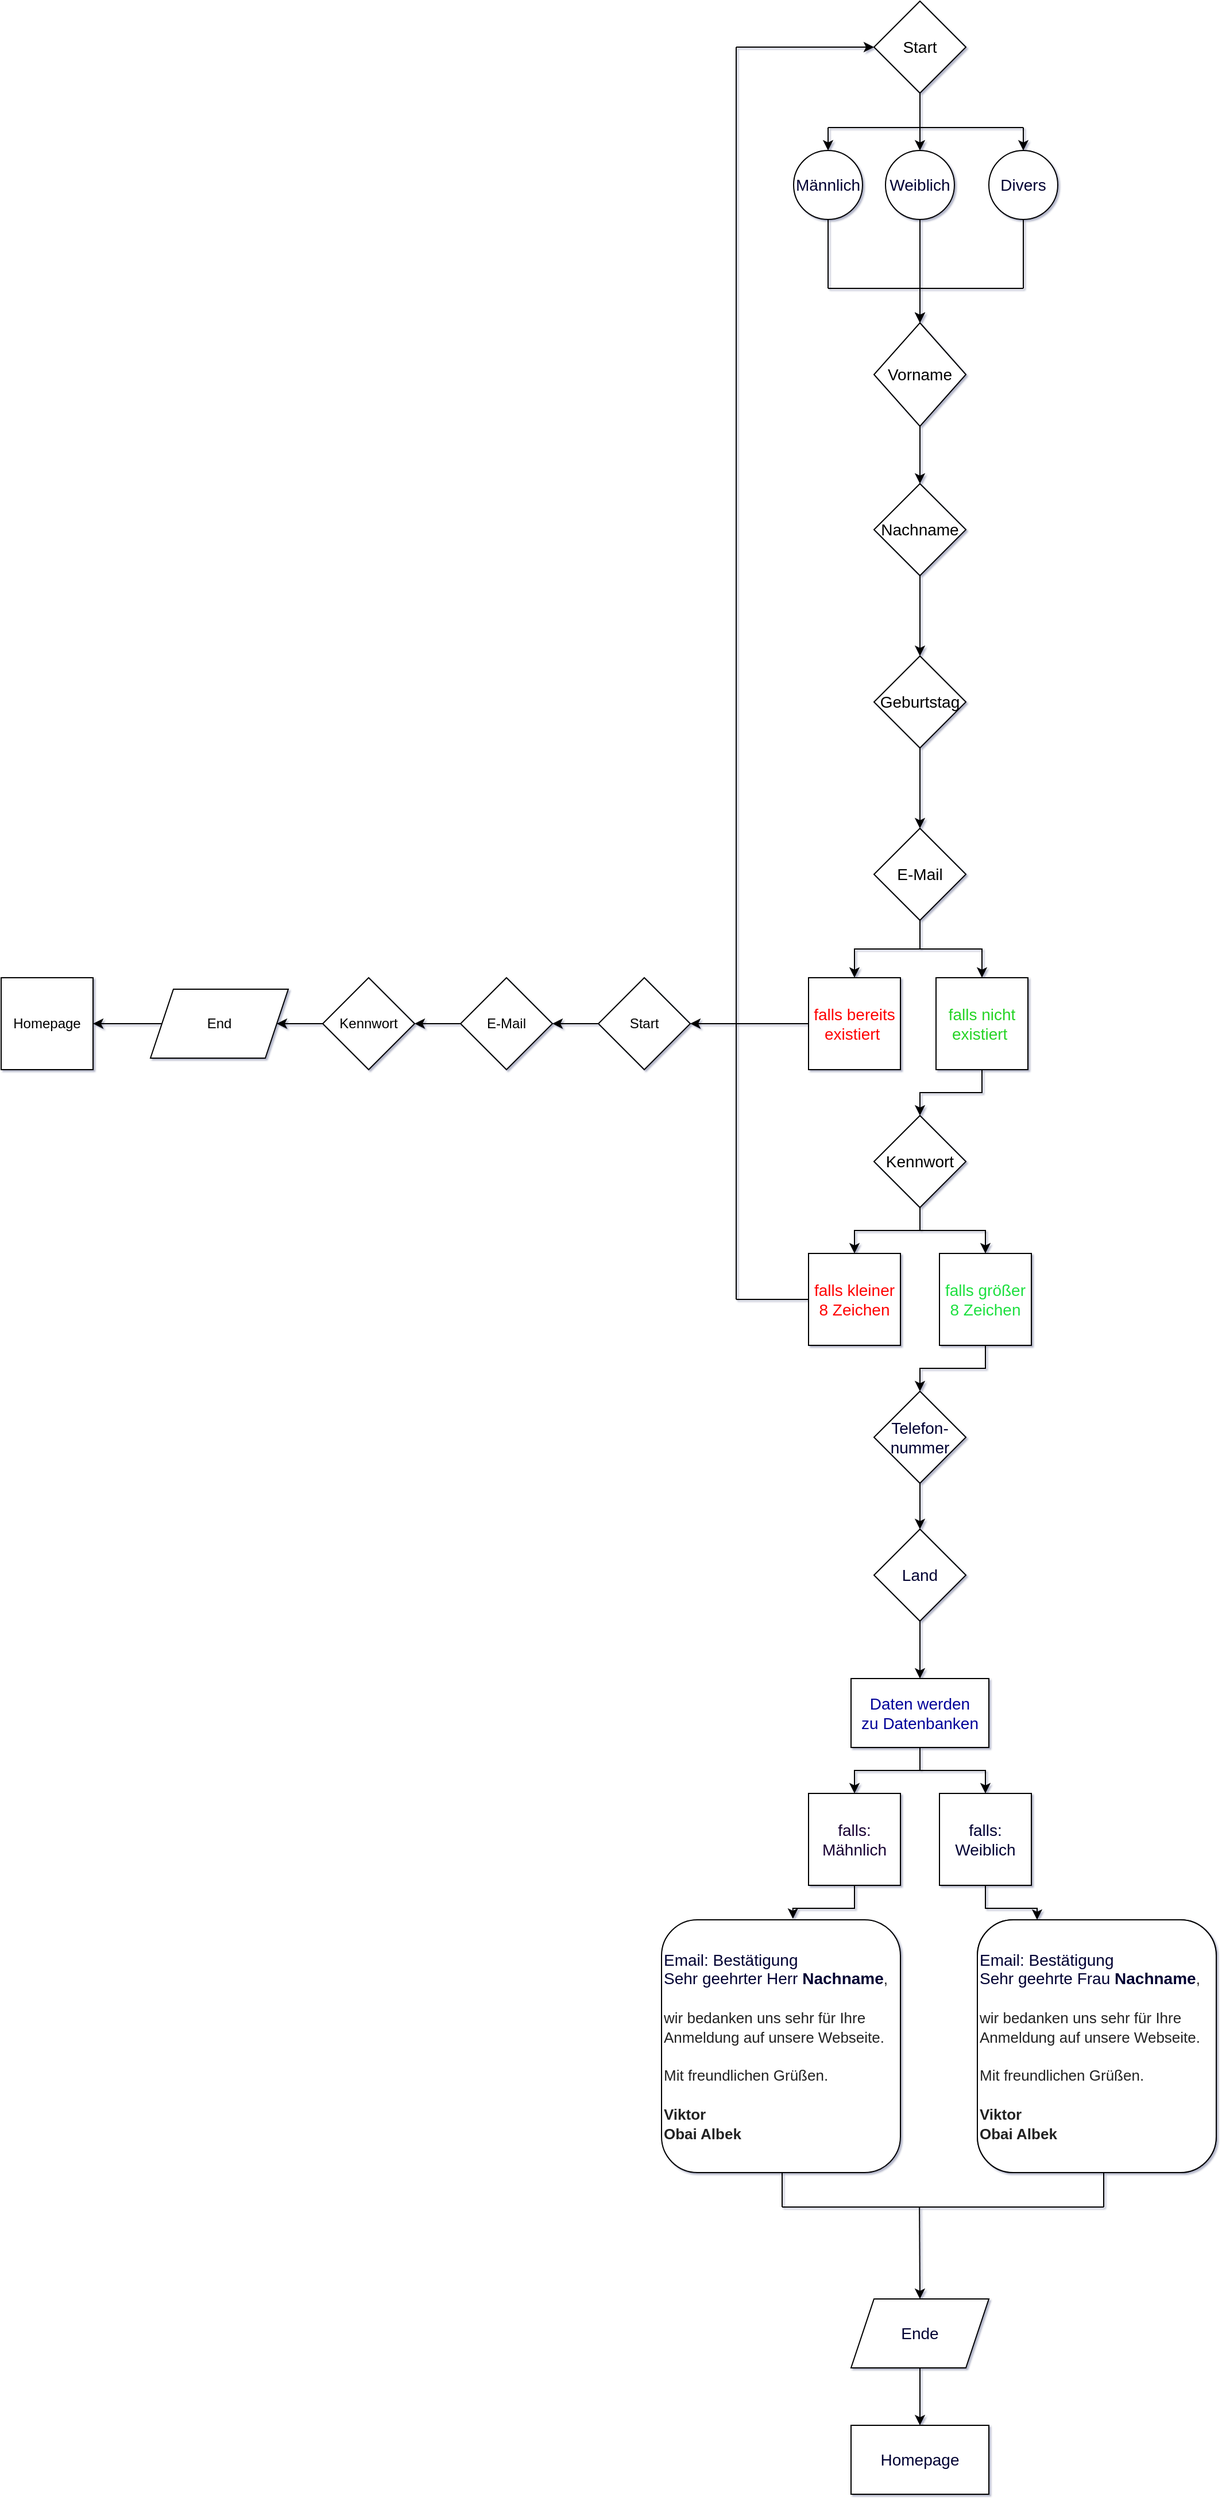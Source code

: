 <mxfile version="20.8.23" type="device"><diagram name="Seite-1" id="-oFXDpAI1cBCqiCTR_pP"><mxGraphModel dx="2901" dy="1116" grid="1" gridSize="10" guides="1" tooltips="1" connect="1" arrows="1" fold="1" page="1" pageScale="1" pageWidth="827" pageHeight="1169" background="#ffffff" math="0" shadow="1"><root><mxCell id="0"/><mxCell id="1" parent="0"/><mxCell id="PE79YM3tJrx-7678O9CF-1" value="Start" style="rhombus;whiteSpace=wrap;html=1;strokeWidth=1;align=center;fontSize=14;" parent="1" vertex="1"><mxGeometry x="360" y="10" width="80" height="80" as="geometry"/></mxCell><mxCell id="PE79YM3tJrx-7678O9CF-71" style="edgeStyle=orthogonalEdgeStyle;rounded=0;orthogonalLoop=1;jettySize=auto;html=1;entryX=0.5;entryY=0;entryDx=0;entryDy=0;strokeWidth=1;fontSize=14;fontColor=#000033;" parent="1" source="PE79YM3tJrx-7678O9CF-3" target="PE79YM3tJrx-7678O9CF-5" edge="1"><mxGeometry relative="1" as="geometry"/></mxCell><mxCell id="PE79YM3tJrx-7678O9CF-3" value="Vorname" style="rhombus;whiteSpace=wrap;html=1;strokeWidth=1;align=center;fontSize=14;" parent="1" vertex="1"><mxGeometry x="360" y="290" width="80" height="90" as="geometry"/></mxCell><mxCell id="PE79YM3tJrx-7678O9CF-72" style="edgeStyle=orthogonalEdgeStyle;rounded=0;orthogonalLoop=1;jettySize=auto;html=1;entryX=0.5;entryY=0;entryDx=0;entryDy=0;strokeWidth=1;fontSize=14;fontColor=#000033;" parent="1" source="PE79YM3tJrx-7678O9CF-5" target="PE79YM3tJrx-7678O9CF-8" edge="1"><mxGeometry relative="1" as="geometry"/></mxCell><mxCell id="PE79YM3tJrx-7678O9CF-5" value="Nachname" style="rhombus;whiteSpace=wrap;html=1;strokeWidth=1;align=center;fontSize=14;" parent="1" vertex="1"><mxGeometry x="360" y="430" width="80" height="80" as="geometry"/></mxCell><mxCell id="PE79YM3tJrx-7678O9CF-73" style="edgeStyle=orthogonalEdgeStyle;rounded=0;orthogonalLoop=1;jettySize=auto;html=1;entryX=0.5;entryY=0;entryDx=0;entryDy=0;strokeWidth=1;fontSize=14;fontColor=#000033;" parent="1" source="PE79YM3tJrx-7678O9CF-8" target="PE79YM3tJrx-7678O9CF-11" edge="1"><mxGeometry relative="1" as="geometry"/></mxCell><mxCell id="PE79YM3tJrx-7678O9CF-8" value="Geburtstag" style="rhombus;whiteSpace=wrap;html=1;strokeWidth=1;align=center;fontSize=14;" parent="1" vertex="1"><mxGeometry x="360" y="580" width="80" height="80" as="geometry"/></mxCell><mxCell id="PE79YM3tJrx-7678O9CF-74" style="edgeStyle=orthogonalEdgeStyle;rounded=0;orthogonalLoop=1;jettySize=auto;html=1;entryX=0.5;entryY=0;entryDx=0;entryDy=0;strokeWidth=1;fontSize=14;fontColor=#000033;" parent="1" source="PE79YM3tJrx-7678O9CF-11" target="PE79YM3tJrx-7678O9CF-14" edge="1"><mxGeometry relative="1" as="geometry"/></mxCell><mxCell id="PE79YM3tJrx-7678O9CF-75" style="edgeStyle=orthogonalEdgeStyle;rounded=0;orthogonalLoop=1;jettySize=auto;html=1;exitX=0.5;exitY=1;exitDx=0;exitDy=0;entryX=0.5;entryY=0;entryDx=0;entryDy=0;strokeWidth=1;fontSize=14;fontColor=#000033;" parent="1" source="PE79YM3tJrx-7678O9CF-11" target="PE79YM3tJrx-7678O9CF-13" edge="1"><mxGeometry relative="1" as="geometry"/></mxCell><mxCell id="PE79YM3tJrx-7678O9CF-11" value="E-Mail" style="rhombus;whiteSpace=wrap;html=1;strokeWidth=1;align=center;fontSize=14;" parent="1" vertex="1"><mxGeometry x="360" y="730" width="80" height="80" as="geometry"/></mxCell><mxCell id="VddDn0__LDwCZML_qzo3-3" style="edgeStyle=orthogonalEdgeStyle;rounded=0;orthogonalLoop=1;jettySize=auto;html=1;" edge="1" parent="1" source="PE79YM3tJrx-7678O9CF-13"><mxGeometry relative="1" as="geometry"><mxPoint x="200" y="900" as="targetPoint"/></mxGeometry></mxCell><mxCell id="PE79YM3tJrx-7678O9CF-13" value="&lt;font color=&quot;#ff0000&quot;&gt;falls bereits existiert&amp;nbsp;&lt;/font&gt;" style="whiteSpace=wrap;html=1;aspect=fixed;strokeWidth=1;align=center;fontSize=14;" parent="1" vertex="1"><mxGeometry x="303" y="860" width="80" height="80" as="geometry"/></mxCell><mxCell id="PE79YM3tJrx-7678O9CF-76" style="edgeStyle=orthogonalEdgeStyle;rounded=0;orthogonalLoop=1;jettySize=auto;html=1;entryX=0.5;entryY=0;entryDx=0;entryDy=0;strokeWidth=1;fontSize=14;fontColor=#000033;" parent="1" source="PE79YM3tJrx-7678O9CF-14" target="PE79YM3tJrx-7678O9CF-19" edge="1"><mxGeometry relative="1" as="geometry"/></mxCell><mxCell id="PE79YM3tJrx-7678O9CF-14" value="&lt;font color=&quot;#25d425&quot;&gt;falls nicht existiert&amp;nbsp;&lt;/font&gt;" style="whiteSpace=wrap;html=1;aspect=fixed;strokeWidth=1;align=center;fontSize=14;" parent="1" vertex="1"><mxGeometry x="414" y="860" width="80" height="80" as="geometry"/></mxCell><mxCell id="PE79YM3tJrx-7678O9CF-78" style="edgeStyle=orthogonalEdgeStyle;rounded=0;orthogonalLoop=1;jettySize=auto;html=1;entryX=0.5;entryY=0;entryDx=0;entryDy=0;strokeWidth=1;fontSize=14;fontColor=#000033;" parent="1" source="PE79YM3tJrx-7678O9CF-19" target="PE79YM3tJrx-7678O9CF-20" edge="1"><mxGeometry relative="1" as="geometry"/></mxCell><mxCell id="PE79YM3tJrx-7678O9CF-79" style="edgeStyle=orthogonalEdgeStyle;rounded=0;orthogonalLoop=1;jettySize=auto;html=1;exitX=0.5;exitY=1;exitDx=0;exitDy=0;entryX=0.5;entryY=0;entryDx=0;entryDy=0;strokeWidth=1;fontSize=14;fontColor=#000033;" parent="1" source="PE79YM3tJrx-7678O9CF-19" target="PE79YM3tJrx-7678O9CF-21" edge="1"><mxGeometry relative="1" as="geometry"/></mxCell><mxCell id="PE79YM3tJrx-7678O9CF-19" value="Kennwort" style="rhombus;whiteSpace=wrap;html=1;strokeWidth=1;align=center;fontSize=14;" parent="1" vertex="1"><mxGeometry x="360" y="980" width="80" height="80" as="geometry"/></mxCell><mxCell id="PE79YM3tJrx-7678O9CF-80" style="edgeStyle=orthogonalEdgeStyle;rounded=0;orthogonalLoop=1;jettySize=auto;html=1;strokeWidth=1;fontSize=14;fontColor=#000033;" parent="1" source="PE79YM3tJrx-7678O9CF-20" target="PE79YM3tJrx-7678O9CF-32" edge="1"><mxGeometry relative="1" as="geometry"/></mxCell><mxCell id="PE79YM3tJrx-7678O9CF-20" value="&lt;font color=&quot;#1fe03f&quot;&gt;falls größer 8 Zeichen&lt;/font&gt;" style="whiteSpace=wrap;html=1;aspect=fixed;strokeWidth=1;fontSize=14;" parent="1" vertex="1"><mxGeometry x="417" y="1100" width="80" height="80" as="geometry"/></mxCell><mxCell id="PE79YM3tJrx-7678O9CF-21" value="&lt;font color=&quot;#ff0000&quot;&gt;falls kleiner 8 Zeichen&lt;/font&gt;" style="whiteSpace=wrap;html=1;aspect=fixed;strokeWidth=1;fontSize=14;" parent="1" vertex="1"><mxGeometry x="303" y="1100" width="80" height="80" as="geometry"/></mxCell><mxCell id="PE79YM3tJrx-7678O9CF-28" value="" style="endArrow=none;html=1;rounded=0;strokeWidth=1;fontSize=14;fontColor=#1fe03f;" parent="1" edge="1"><mxGeometry width="50" height="50" relative="1" as="geometry"><mxPoint x="240" y="50" as="sourcePoint"/><mxPoint x="240" y="1140" as="targetPoint"/></mxGeometry></mxCell><mxCell id="PE79YM3tJrx-7678O9CF-29" value="" style="endArrow=classic;html=1;rounded=0;strokeWidth=1;fontSize=14;fontColor=#1fe03f;" parent="1" edge="1"><mxGeometry width="50" height="50" relative="1" as="geometry"><mxPoint x="240" y="40" as="sourcePoint"/><mxPoint x="240" y="40" as="targetPoint"/></mxGeometry></mxCell><mxCell id="PE79YM3tJrx-7678O9CF-30" value="" style="endArrow=classic;html=1;rounded=0;strokeWidth=1;fontSize=14;fontColor=#1fe03f;" parent="1" target="PE79YM3tJrx-7678O9CF-1" edge="1"><mxGeometry width="50" height="50" relative="1" as="geometry"><mxPoint x="240" y="50" as="sourcePoint"/><mxPoint x="290" as="targetPoint"/></mxGeometry></mxCell><mxCell id="PE79YM3tJrx-7678O9CF-81" style="edgeStyle=orthogonalEdgeStyle;rounded=0;orthogonalLoop=1;jettySize=auto;html=1;strokeWidth=1;fontSize=14;fontColor=#000033;" parent="1" source="PE79YM3tJrx-7678O9CF-32" target="PE79YM3tJrx-7678O9CF-34" edge="1"><mxGeometry relative="1" as="geometry"/></mxCell><mxCell id="PE79YM3tJrx-7678O9CF-32" value="&lt;font color=&quot;#000033&quot;&gt;Telefon-&lt;br&gt;nummer&lt;/font&gt;" style="rhombus;whiteSpace=wrap;html=1;strokeWidth=1;fontSize=14;fontColor=#1fe03f;" parent="1" vertex="1"><mxGeometry x="360" y="1220" width="80" height="80" as="geometry"/></mxCell><mxCell id="PE79YM3tJrx-7678O9CF-82" style="edgeStyle=orthogonalEdgeStyle;rounded=0;orthogonalLoop=1;jettySize=auto;html=1;entryX=0.5;entryY=0;entryDx=0;entryDy=0;strokeWidth=1;fontSize=14;fontColor=#000033;" parent="1" source="PE79YM3tJrx-7678O9CF-34" target="PE79YM3tJrx-7678O9CF-35" edge="1"><mxGeometry relative="1" as="geometry"/></mxCell><mxCell id="PE79YM3tJrx-7678O9CF-34" value="Land" style="rhombus;whiteSpace=wrap;html=1;strokeWidth=1;fontSize=14;fontColor=#000033;" parent="1" vertex="1"><mxGeometry x="360" y="1340" width="80" height="80" as="geometry"/></mxCell><mxCell id="PE79YM3tJrx-7678O9CF-87" style="edgeStyle=orthogonalEdgeStyle;rounded=0;orthogonalLoop=1;jettySize=auto;html=1;entryX=0.5;entryY=0;entryDx=0;entryDy=0;strokeWidth=1;fontSize=14;fontColor=#000033;exitX=0.5;exitY=1;exitDx=0;exitDy=0;" parent="1" source="PE79YM3tJrx-7678O9CF-35" target="PE79YM3tJrx-7678O9CF-85" edge="1"><mxGeometry relative="1" as="geometry"/></mxCell><mxCell id="PE79YM3tJrx-7678O9CF-88" style="edgeStyle=orthogonalEdgeStyle;rounded=0;orthogonalLoop=1;jettySize=auto;html=1;entryX=0.5;entryY=0;entryDx=0;entryDy=0;strokeWidth=1;fontSize=14;fontColor=#000033;" parent="1" source="PE79YM3tJrx-7678O9CF-35" target="PE79YM3tJrx-7678O9CF-86" edge="1"><mxGeometry relative="1" as="geometry"/></mxCell><mxCell id="PE79YM3tJrx-7678O9CF-35" value="&lt;font color=&quot;#000099&quot;&gt;Daten werden&lt;br&gt;zu Datenbanken&lt;/font&gt;" style="rounded=0;whiteSpace=wrap;html=1;strokeWidth=1;fontSize=14;fontColor=#000033;" parent="1" vertex="1"><mxGeometry x="340" y="1470" width="120" height="60" as="geometry"/></mxCell><mxCell id="PE79YM3tJrx-7678O9CF-38" value="&lt;div style=&quot;&quot;&gt;&lt;span style=&quot;background-color: initial;&quot;&gt;Email: Bestätigung&amp;nbsp;&lt;/span&gt;&lt;/div&gt;Sehr geehrter Herr &lt;b&gt;Nachname&lt;/b&gt;&lt;span style=&quot;color: rgb(34, 34, 34); font-family: Arial, Helvetica, sans-serif; font-size: small; background-color: rgb(255, 255, 255);&quot;&gt;,&lt;/span&gt;&lt;br style=&quot;color: rgb(34, 34, 34); font-family: Arial, Helvetica, sans-serif; font-size: small; background-color: rgb(255, 255, 255);&quot;&gt;&lt;br style=&quot;color: rgb(34, 34, 34); font-family: Arial, Helvetica, sans-serif; font-size: small; background-color: rgb(255, 255, 255);&quot;&gt;&lt;span style=&quot;color: rgb(34, 34, 34); font-family: Arial, Helvetica, sans-serif; font-size: small; background-color: rgb(255, 255, 255);&quot;&gt;wir bedanken uns sehr für Ihre Anmeldung auf unsere Webseite.&lt;/span&gt;&lt;br style=&quot;color: rgb(34, 34, 34); font-family: Arial, Helvetica, sans-serif; font-size: small; background-color: rgb(255, 255, 255);&quot;&gt;&lt;br style=&quot;color: rgb(34, 34, 34); font-family: Arial, Helvetica, sans-serif; font-size: small; background-color: rgb(255, 255, 255);&quot;&gt;&lt;span style=&quot;color: rgb(34, 34, 34); font-family: Arial, Helvetica, sans-serif; font-size: small; background-color: rgb(255, 255, 255);&quot;&gt;Mit freundlichen Grüßen.&lt;/span&gt;&lt;br style=&quot;color: rgb(34, 34, 34); font-family: Arial, Helvetica, sans-serif; font-size: small; background-color: rgb(255, 255, 255);&quot;&gt;&lt;br style=&quot;color: rgb(34, 34, 34); font-family: Arial, Helvetica, sans-serif; font-size: small; background-color: rgb(255, 255, 255);&quot;&gt;&lt;strong style=&quot;color: rgb(34, 34, 34); font-family: Arial, Helvetica, sans-serif; font-size: small; background-color: rgb(255, 255, 255);&quot;&gt;Viktor&lt;br&gt;Obai Albek&lt;/strong&gt;" style="rounded=1;whiteSpace=wrap;html=1;strokeWidth=1;fontSize=14;fontColor=#000033;align=left;verticalAlign=middle;horizontal=1;" parent="1" vertex="1"><mxGeometry x="175" y="1680" width="208" height="220" as="geometry"/></mxCell><mxCell id="PE79YM3tJrx-7678O9CF-39" value="Männlich" style="ellipse;whiteSpace=wrap;html=1;strokeWidth=1;fontSize=14;fontColor=#000033;" parent="1" vertex="1"><mxGeometry x="290" y="140" width="60" height="60" as="geometry"/></mxCell><mxCell id="PE79YM3tJrx-7678O9CF-43" value="Divers" style="ellipse;whiteSpace=wrap;html=1;strokeWidth=1;fontSize=14;fontColor=#000033;" parent="1" vertex="1"><mxGeometry x="460" y="140" width="60" height="60" as="geometry"/></mxCell><mxCell id="PE79YM3tJrx-7678O9CF-67" style="edgeStyle=orthogonalEdgeStyle;rounded=0;orthogonalLoop=1;jettySize=auto;html=1;strokeWidth=1;fontSize=14;fontColor=#000033;" parent="1" source="PE79YM3tJrx-7678O9CF-46" edge="1"><mxGeometry relative="1" as="geometry"><mxPoint x="400" y="290" as="targetPoint"/></mxGeometry></mxCell><mxCell id="PE79YM3tJrx-7678O9CF-46" value="Weiblich" style="ellipse;whiteSpace=wrap;html=1;strokeWidth=1;fontSize=14;fontColor=#000033;" parent="1" vertex="1"><mxGeometry x="370" y="140" width="60" height="60" as="geometry"/></mxCell><mxCell id="PE79YM3tJrx-7678O9CF-54" value="" style="endArrow=none;html=1;rounded=0;strokeWidth=1;fontSize=14;fontColor=#000033;" parent="1" edge="1"><mxGeometry width="50" height="50" relative="1" as="geometry"><mxPoint x="400" y="120" as="sourcePoint"/><mxPoint x="400" y="90" as="targetPoint"/></mxGeometry></mxCell><mxCell id="PE79YM3tJrx-7678O9CF-55" value="" style="endArrow=none;html=1;rounded=0;strokeWidth=1;fontSize=14;fontColor=#000033;" parent="1" edge="1"><mxGeometry width="50" height="50" relative="1" as="geometry"><mxPoint x="320" y="120" as="sourcePoint"/><mxPoint x="490" y="120" as="targetPoint"/></mxGeometry></mxCell><mxCell id="PE79YM3tJrx-7678O9CF-56" value="" style="endArrow=classic;html=1;rounded=0;strokeWidth=1;fontSize=14;fontColor=#000033;entryX=0.5;entryY=0;entryDx=0;entryDy=0;" parent="1" target="PE79YM3tJrx-7678O9CF-39" edge="1"><mxGeometry width="50" height="50" relative="1" as="geometry"><mxPoint x="320" y="120" as="sourcePoint"/><mxPoint x="470" y="280" as="targetPoint"/></mxGeometry></mxCell><mxCell id="PE79YM3tJrx-7678O9CF-59" value="" style="endArrow=classic;html=1;rounded=0;strokeWidth=1;fontSize=14;fontColor=#000033;entryX=0.5;entryY=0;entryDx=0;entryDy=0;" parent="1" target="PE79YM3tJrx-7678O9CF-46" edge="1"><mxGeometry width="50" height="50" relative="1" as="geometry"><mxPoint x="400" y="120" as="sourcePoint"/><mxPoint x="450" y="70" as="targetPoint"/></mxGeometry></mxCell><mxCell id="PE79YM3tJrx-7678O9CF-61" value="" style="endArrow=classic;html=1;rounded=0;strokeWidth=1;fontSize=14;fontColor=#000033;entryX=0.5;entryY=0;entryDx=0;entryDy=0;" parent="1" target="PE79YM3tJrx-7678O9CF-43" edge="1"><mxGeometry width="50" height="50" relative="1" as="geometry"><mxPoint x="490" y="120" as="sourcePoint"/><mxPoint x="540" y="70" as="targetPoint"/></mxGeometry></mxCell><mxCell id="PE79YM3tJrx-7678O9CF-63" value="" style="endArrow=none;html=1;rounded=0;strokeWidth=1;fontSize=14;fontColor=#000033;" parent="1" edge="1"><mxGeometry width="50" height="50" relative="1" as="geometry"><mxPoint x="320" y="260" as="sourcePoint"/><mxPoint x="320" y="200" as="targetPoint"/></mxGeometry></mxCell><mxCell id="PE79YM3tJrx-7678O9CF-64" value="" style="endArrow=none;html=1;rounded=0;strokeWidth=1;fontSize=14;fontColor=#000033;" parent="1" edge="1"><mxGeometry width="50" height="50" relative="1" as="geometry"><mxPoint x="320" y="260" as="sourcePoint"/><mxPoint x="400" y="260" as="targetPoint"/></mxGeometry></mxCell><mxCell id="PE79YM3tJrx-7678O9CF-66" value="" style="endArrow=classic;html=1;rounded=0;strokeWidth=1;fontSize=14;fontColor=#000033;entryX=0.5;entryY=0;entryDx=0;entryDy=0;" parent="1" target="PE79YM3tJrx-7678O9CF-3" edge="1"><mxGeometry width="50" height="50" relative="1" as="geometry"><mxPoint x="400" y="260" as="sourcePoint"/><mxPoint x="450" y="210" as="targetPoint"/></mxGeometry></mxCell><mxCell id="PE79YM3tJrx-7678O9CF-69" value="" style="endArrow=none;html=1;rounded=0;strokeWidth=1;fontSize=14;fontColor=#000033;" parent="1" edge="1"><mxGeometry width="50" height="50" relative="1" as="geometry"><mxPoint x="490" y="260" as="sourcePoint"/><mxPoint x="490" y="200" as="targetPoint"/></mxGeometry></mxCell><mxCell id="PE79YM3tJrx-7678O9CF-70" value="" style="endArrow=none;html=1;rounded=0;strokeWidth=1;fontSize=14;fontColor=#000033;" parent="1" edge="1"><mxGeometry width="50" height="50" relative="1" as="geometry"><mxPoint x="400" y="260" as="sourcePoint"/><mxPoint x="490" y="260" as="targetPoint"/></mxGeometry></mxCell><mxCell id="PE79YM3tJrx-7678O9CF-77" value="" style="endArrow=none;html=1;rounded=0;strokeWidth=1;fontSize=14;fontColor=#000033;entryX=0;entryY=0.5;entryDx=0;entryDy=0;" parent="1" target="PE79YM3tJrx-7678O9CF-21" edge="1"><mxGeometry width="50" height="50" relative="1" as="geometry"><mxPoint x="240" y="1140" as="sourcePoint"/><mxPoint x="290" y="1090" as="targetPoint"/></mxGeometry></mxCell><mxCell id="PE79YM3tJrx-7678O9CF-96" style="edgeStyle=orthogonalEdgeStyle;rounded=0;orthogonalLoop=1;jettySize=auto;html=1;entryX=0.55;entryY=-0.004;entryDx=0;entryDy=0;entryPerimeter=0;strokeWidth=1;fontSize=14;fontColor=#000033;" parent="1" source="PE79YM3tJrx-7678O9CF-85" target="PE79YM3tJrx-7678O9CF-38" edge="1"><mxGeometry relative="1" as="geometry"/></mxCell><mxCell id="PE79YM3tJrx-7678O9CF-85" value="&lt;span style=&quot;&quot;&gt;&lt;font color=&quot;#190033&quot;&gt;falls: Mähnlich&lt;/font&gt;&lt;/span&gt;" style="whiteSpace=wrap;html=1;aspect=fixed;labelBackgroundColor=none;strokeWidth=1;fontSize=14;fontColor=#000099;" parent="1" vertex="1"><mxGeometry x="303" y="1570" width="80" height="80" as="geometry"/></mxCell><mxCell id="PE79YM3tJrx-7678O9CF-97" style="edgeStyle=orthogonalEdgeStyle;rounded=0;orthogonalLoop=1;jettySize=auto;html=1;entryX=0.25;entryY=0;entryDx=0;entryDy=0;strokeWidth=1;fontSize=14;fontColor=#000033;" parent="1" source="PE79YM3tJrx-7678O9CF-86" target="PE79YM3tJrx-7678O9CF-90" edge="1"><mxGeometry relative="1" as="geometry"/></mxCell><mxCell id="PE79YM3tJrx-7678O9CF-86" value="&lt;font color=&quot;#000033&quot;&gt;falls: Weiblich&lt;/font&gt;" style="whiteSpace=wrap;html=1;aspect=fixed;labelBackgroundColor=none;strokeWidth=1;fontSize=14;fontColor=#000099;" parent="1" vertex="1"><mxGeometry x="417" y="1570" width="80" height="80" as="geometry"/></mxCell><mxCell id="PE79YM3tJrx-7678O9CF-90" value="&lt;div style=&quot;&quot;&gt;&lt;span style=&quot;background-color: initial;&quot;&gt;Email: Bestätigung&amp;nbsp;&lt;/span&gt;&lt;/div&gt;Sehr geehrte Frau&amp;nbsp;&lt;b&gt;Nachname&lt;/b&gt;&lt;span style=&quot;color: rgb(34, 34, 34); font-family: Arial, Helvetica, sans-serif; font-size: small; background-color: rgb(255, 255, 255);&quot;&gt;,&lt;/span&gt;&lt;br style=&quot;color: rgb(34, 34, 34); font-family: Arial, Helvetica, sans-serif; font-size: small; background-color: rgb(255, 255, 255);&quot;&gt;&lt;br style=&quot;color: rgb(34, 34, 34); font-family: Arial, Helvetica, sans-serif; font-size: small; background-color: rgb(255, 255, 255);&quot;&gt;&lt;span style=&quot;color: rgb(34, 34, 34); font-family: Arial, Helvetica, sans-serif; font-size: small; background-color: rgb(255, 255, 255);&quot;&gt;wir bedanken uns sehr für Ihre Anmeldung auf unsere Webseite.&lt;/span&gt;&lt;br style=&quot;color: rgb(34, 34, 34); font-family: Arial, Helvetica, sans-serif; font-size: small; background-color: rgb(255, 255, 255);&quot;&gt;&lt;br style=&quot;color: rgb(34, 34, 34); font-family: Arial, Helvetica, sans-serif; font-size: small; background-color: rgb(255, 255, 255);&quot;&gt;&lt;span style=&quot;color: rgb(34, 34, 34); font-family: Arial, Helvetica, sans-serif; font-size: small; background-color: rgb(255, 255, 255);&quot;&gt;Mit freundlichen Grüßen.&lt;/span&gt;&lt;br style=&quot;color: rgb(34, 34, 34); font-family: Arial, Helvetica, sans-serif; font-size: small; background-color: rgb(255, 255, 255);&quot;&gt;&lt;br style=&quot;color: rgb(34, 34, 34); font-family: Arial, Helvetica, sans-serif; font-size: small; background-color: rgb(255, 255, 255);&quot;&gt;&lt;strong style=&quot;color: rgb(34, 34, 34); font-family: Arial, Helvetica, sans-serif; font-size: small; background-color: rgb(255, 255, 255);&quot;&gt;Viktor&lt;br&gt;Obai Albek&lt;/strong&gt;" style="rounded=1;whiteSpace=wrap;html=1;strokeWidth=1;fontSize=14;fontColor=#000033;align=left;verticalAlign=middle;horizontal=1;" parent="1" vertex="1"><mxGeometry x="450" y="1680" width="208" height="220" as="geometry"/></mxCell><mxCell id="PE79YM3tJrx-7678O9CF-99" value="" style="endArrow=none;html=1;rounded=0;strokeWidth=1;fontSize=14;fontColor=#000033;" parent="1" edge="1"><mxGeometry width="50" height="50" relative="1" as="geometry"><mxPoint x="560" y="1930" as="sourcePoint"/><mxPoint x="560" y="1900" as="targetPoint"/></mxGeometry></mxCell><mxCell id="PE79YM3tJrx-7678O9CF-100" value="" style="endArrow=none;html=1;rounded=0;strokeWidth=1;fontSize=14;fontColor=#000033;" parent="1" edge="1"><mxGeometry width="50" height="50" relative="1" as="geometry"><mxPoint x="400" y="1930" as="sourcePoint"/><mxPoint x="560" y="1930" as="targetPoint"/></mxGeometry></mxCell><mxCell id="PE79YM3tJrx-7678O9CF-101" value="" style="endArrow=none;html=1;rounded=0;strokeWidth=1;fontSize=14;fontColor=#000033;" parent="1" edge="1"><mxGeometry width="50" height="50" relative="1" as="geometry"><mxPoint x="280" y="1930" as="sourcePoint"/><mxPoint x="280" y="1900" as="targetPoint"/></mxGeometry></mxCell><mxCell id="PE79YM3tJrx-7678O9CF-102" value="" style="endArrow=none;html=1;rounded=0;strokeWidth=1;fontSize=14;fontColor=#000033;" parent="1" edge="1"><mxGeometry width="50" height="50" relative="1" as="geometry"><mxPoint x="280" y="1930" as="sourcePoint"/><mxPoint x="400" y="1930" as="targetPoint"/></mxGeometry></mxCell><mxCell id="PE79YM3tJrx-7678O9CF-103" value="" style="endArrow=classic;html=1;rounded=0;strokeWidth=1;fontSize=14;fontColor=#000033;entryX=0.5;entryY=0;entryDx=0;entryDy=0;" parent="1" edge="1"><mxGeometry width="50" height="50" relative="1" as="geometry"><mxPoint x="399.58" y="1930" as="sourcePoint"/><mxPoint x="400" y="2010" as="targetPoint"/></mxGeometry></mxCell><mxCell id="PE79YM3tJrx-7678O9CF-108" style="edgeStyle=orthogonalEdgeStyle;rounded=0;orthogonalLoop=1;jettySize=auto;html=1;strokeWidth=1;fontSize=14;fontColor=#000033;" parent="1" source="PE79YM3tJrx-7678O9CF-107" edge="1"><mxGeometry relative="1" as="geometry"><mxPoint x="400" y="2120" as="targetPoint"/></mxGeometry></mxCell><mxCell id="PE79YM3tJrx-7678O9CF-107" value="Ende" style="shape=parallelogram;perimeter=parallelogramPerimeter;whiteSpace=wrap;html=1;fixedSize=1;labelBackgroundColor=none;strokeWidth=1;fontSize=14;fontColor=#000033;" parent="1" vertex="1"><mxGeometry x="340" y="2010" width="120" height="60" as="geometry"/></mxCell><mxCell id="PE79YM3tJrx-7678O9CF-109" value="Homepage" style="rounded=0;whiteSpace=wrap;html=1;labelBackgroundColor=none;strokeWidth=1;fontSize=14;fontColor=#000033;" parent="1" vertex="1"><mxGeometry x="340" y="2120" width="120" height="60" as="geometry"/></mxCell><mxCell id="qVVLfHzsyfqxuBCo-X2G-4" value="&lt;div style=&quot;&quot;&gt;&lt;span style=&quot;background-color: initial;&quot;&gt;Email: Bestätigung&amp;nbsp;&lt;/span&gt;&lt;/div&gt;Sehr geehrte Frau&amp;nbsp;&lt;b&gt;Nachname&lt;/b&gt;&lt;span style=&quot;color: rgb(34, 34, 34); font-family: Arial, Helvetica, sans-serif; font-size: small; background-color: rgb(255, 255, 255);&quot;&gt;,&lt;/span&gt;&lt;br style=&quot;color: rgb(34, 34, 34); font-family: Arial, Helvetica, sans-serif; font-size: small; background-color: rgb(255, 255, 255);&quot;&gt;&lt;br style=&quot;color: rgb(34, 34, 34); font-family: Arial, Helvetica, sans-serif; font-size: small; background-color: rgb(255, 255, 255);&quot;&gt;&lt;span style=&quot;color: rgb(34, 34, 34); font-family: Arial, Helvetica, sans-serif; font-size: small; background-color: rgb(255, 255, 255);&quot;&gt;wir bedanken uns sehr für Ihre Anmeldung auf unsere Webseite.&lt;/span&gt;&lt;br style=&quot;color: rgb(34, 34, 34); font-family: Arial, Helvetica, sans-serif; font-size: small; background-color: rgb(255, 255, 255);&quot;&gt;&lt;br style=&quot;color: rgb(34, 34, 34); font-family: Arial, Helvetica, sans-serif; font-size: small; background-color: rgb(255, 255, 255);&quot;&gt;&lt;span style=&quot;color: rgb(34, 34, 34); font-family: Arial, Helvetica, sans-serif; font-size: small; background-color: rgb(255, 255, 255);&quot;&gt;Mit freundlichen Grüßen.&lt;/span&gt;&lt;br style=&quot;color: rgb(34, 34, 34); font-family: Arial, Helvetica, sans-serif; font-size: small; background-color: rgb(255, 255, 255);&quot;&gt;&lt;br style=&quot;color: rgb(34, 34, 34); font-family: Arial, Helvetica, sans-serif; font-size: small; background-color: rgb(255, 255, 255);&quot;&gt;&lt;strong style=&quot;color: rgb(34, 34, 34); font-family: Arial, Helvetica, sans-serif; font-size: small; background-color: rgb(255, 255, 255);&quot;&gt;Viktor&lt;br&gt;Obai Albek&lt;/strong&gt;" style="rounded=1;whiteSpace=wrap;html=1;strokeWidth=1;fontSize=14;fontColor=#000033;align=left;verticalAlign=middle;horizontal=1;" parent="1" vertex="1"><mxGeometry x="450" y="1680" width="208" height="220" as="geometry"/></mxCell><mxCell id="VddDn0__LDwCZML_qzo3-16" style="edgeStyle=orthogonalEdgeStyle;rounded=0;orthogonalLoop=1;jettySize=auto;html=1;exitX=0;exitY=0.5;exitDx=0;exitDy=0;entryX=1;entryY=0.5;entryDx=0;entryDy=0;" edge="1" parent="1" source="VddDn0__LDwCZML_qzo3-4" target="VddDn0__LDwCZML_qzo3-6"><mxGeometry relative="1" as="geometry"/></mxCell><mxCell id="VddDn0__LDwCZML_qzo3-4" value="Start" style="rhombus;whiteSpace=wrap;html=1;" vertex="1" parent="1"><mxGeometry x="120" y="860" width="80" height="80" as="geometry"/></mxCell><mxCell id="VddDn0__LDwCZML_qzo3-8" style="edgeStyle=orthogonalEdgeStyle;rounded=0;orthogonalLoop=1;jettySize=auto;html=1;" edge="1" parent="1" source="VddDn0__LDwCZML_qzo3-6"><mxGeometry relative="1" as="geometry"><mxPoint x="-40" y="900" as="targetPoint"/></mxGeometry></mxCell><mxCell id="VddDn0__LDwCZML_qzo3-6" value="E-Mail" style="rhombus;whiteSpace=wrap;html=1;" vertex="1" parent="1"><mxGeometry y="860" width="80" height="80" as="geometry"/></mxCell><mxCell id="VddDn0__LDwCZML_qzo3-10" style="edgeStyle=orthogonalEdgeStyle;rounded=0;orthogonalLoop=1;jettySize=auto;html=1;" edge="1" parent="1" source="VddDn0__LDwCZML_qzo3-9"><mxGeometry relative="1" as="geometry"><mxPoint x="-160" y="900" as="targetPoint"/></mxGeometry></mxCell><mxCell id="VddDn0__LDwCZML_qzo3-9" value="Kennwort" style="rhombus;whiteSpace=wrap;html=1;" vertex="1" parent="1"><mxGeometry x="-120" y="860" width="80" height="80" as="geometry"/></mxCell><mxCell id="VddDn0__LDwCZML_qzo3-13" style="edgeStyle=orthogonalEdgeStyle;rounded=0;orthogonalLoop=1;jettySize=auto;html=1;" edge="1" parent="1" source="VddDn0__LDwCZML_qzo3-12"><mxGeometry relative="1" as="geometry"><mxPoint x="-320" y="900" as="targetPoint"/></mxGeometry></mxCell><mxCell id="VddDn0__LDwCZML_qzo3-12" value="End" style="shape=parallelogram;perimeter=parallelogramPerimeter;whiteSpace=wrap;html=1;fixedSize=1;" vertex="1" parent="1"><mxGeometry x="-270" y="870" width="120" height="60" as="geometry"/></mxCell><mxCell id="VddDn0__LDwCZML_qzo3-14" value="Homepage" style="whiteSpace=wrap;html=1;aspect=fixed;" vertex="1" parent="1"><mxGeometry x="-400" y="860" width="80" height="80" as="geometry"/></mxCell></root></mxGraphModel></diagram></mxfile>